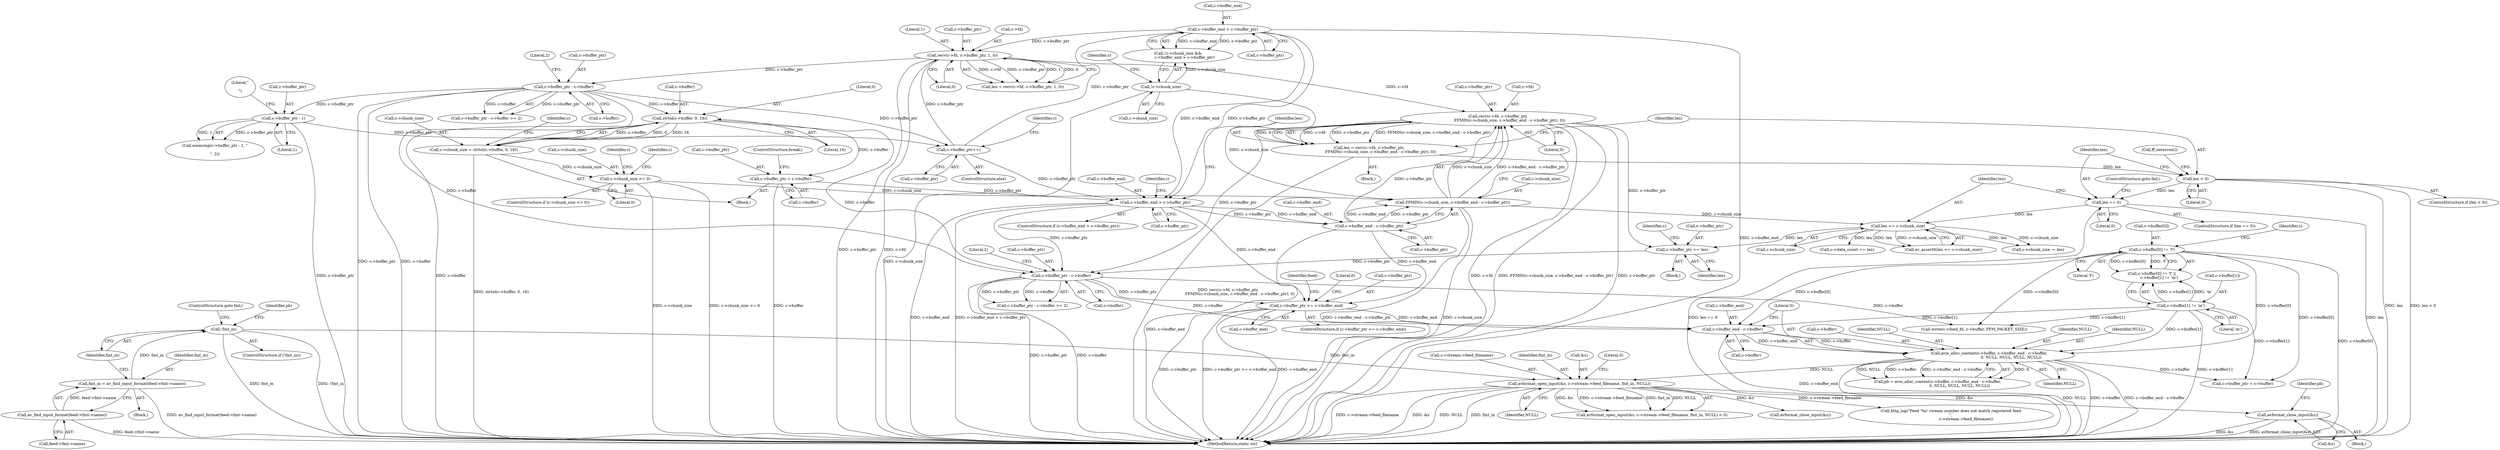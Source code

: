 digraph "0_FFmpeg_a5d25faa3f4b18dac737fdb35d0dd68eb0dc2156@API" {
"1000598" [label="(Call,avformat_close_input(&s))"];
"1000573" [label="(Call,avformat_open_input(&s, c->stream->feed_filename, fmt_in, NULL))"];
"1000536" [label="(Call,!fmt_in)"];
"1000527" [label="(Call,fmt_in = av_find_input_format(feed->fmt->name))"];
"1000529" [label="(Call,av_find_input_format(feed->fmt->name))"];
"1000541" [label="(Call,avio_alloc_context(c->buffer, c->buffer_end - c->buffer,\n                                    0, NULL, NULL, NULL, NULL))"];
"1000347" [label="(Call,c->buffer[0] != 'f')"];
"1000545" [label="(Call,c->buffer_end - c->buffer)"];
"1000366" [label="(Call,c->buffer_ptr >= c->buffer_end)"];
"1000331" [label="(Call,c->buffer_ptr - c->buffer)"];
"1000256" [label="(Call,recv(c->fd, c->buffer_ptr,\n                   FFMIN(c->chunk_size, c->buffer_end - c->buffer_ptr), 0))"];
"1000146" [label="(Call,recv(c->fd, c->buffer_ptr, 1, 0))"];
"1000136" [label="(Call,c->buffer_end > c->buffer_ptr)"];
"1000241" [label="(Call,c->buffer_ptr++)"];
"1000184" [label="(Call,c->buffer_ptr - c->buffer)"];
"1000194" [label="(Call,c->buffer_ptr - 1)"];
"1000267" [label="(Call,c->buffer_end - c->buffer_ptr)"];
"1000246" [label="(Call,c->buffer_end > c->buffer_ptr)"];
"1000225" [label="(Call,c->buffer_ptr = c->buffer)"];
"1000206" [label="(Call,strtol(c->buffer, 0, 16))"];
"1000263" [label="(Call,FFMIN(c->chunk_size, c->buffer_end - c->buffer_ptr))"];
"1000213" [label="(Call,c->chunk_size <= 0)"];
"1000202" [label="(Call,c->chunk_size = strtol(c->buffer, 0, 16))"];
"1000132" [label="(Call,!c->chunk_size)"];
"1000310" [label="(Call,c->buffer_ptr += len)"];
"1000300" [label="(Call,len <= c->chunk_size)"];
"1000293" [label="(Call,len == 0)"];
"1000276" [label="(Call,len < 0)"];
"1000254" [label="(Call,len = recv(c->fd, c->buffer_ptr,\n                   FFMIN(c->chunk_size, c->buffer_end - c->buffer_ptr), 0))"];
"1000354" [label="(Call,c->buffer[1] != 'm')"];
"1000241" [label="(Call,c->buffer_ptr++)"];
"1000254" [label="(Call,len = recv(c->fd, c->buffer_ptr,\n                   FFMIN(c->chunk_size, c->buffer_end - c->buffer_ptr), 0))"];
"1000541" [label="(Call,avio_alloc_context(c->buffer, c->buffer_end - c->buffer,\n                                    0, NULL, NULL, NULL, NULL))"];
"1000229" [label="(Call,c->buffer)"];
"1000603" [label="(Identifier,pb)"];
"1000355" [label="(Call,c->buffer[1])"];
"1000660" [label="(Call,c->buffer_ptr = c->buffer)"];
"1000332" [label="(Call,c->buffer_ptr)"];
"1000347" [label="(Call,c->buffer[0] != 'f')"];
"1000554" [label="(Identifier,NULL)"];
"1000314" [label="(Identifier,len)"];
"1000256" [label="(Call,recv(c->fd, c->buffer_ptr,\n                   FFMIN(c->chunk_size, c->buffer_end - c->buffer_ptr), 0))"];
"1000147" [label="(Call,c->fd)"];
"1000207" [label="(Call,c->buffer)"];
"1000573" [label="(Call,avformat_open_input(&s, c->stream->feed_filename, fmt_in, NULL))"];
"1000225" [label="(Call,c->buffer_ptr = c->buffer)"];
"1000133" [label="(Call,c->chunk_size)"];
"1000540" [label="(Identifier,pb)"];
"1000348" [label="(Call,c->buffer[0])"];
"1000283" [label="(Call,ff_neterrno())"];
"1000545" [label="(Call,c->buffer_end - c->buffer)"];
"1000210" [label="(Literal,0)"];
"1000331" [label="(Call,c->buffer_ptr - c->buffer)"];
"1000278" [label="(Literal,0)"];
"1000199" [label="(Literal,\"\r\n\")"];
"1000246" [label="(Call,c->buffer_end > c->buffer_ptr)"];
"1000137" [label="(Call,c->buffer_end)"];
"1000129" [label="(Identifier,c)"];
"1000212" [label="(ControlStructure,if (c->chunk_size <= 0))"];
"1000188" [label="(Call,c->buffer)"];
"1000370" [label="(Call,c->buffer_end)"];
"1000305" [label="(Call,c->chunk_size -= len)"];
"1000132" [label="(Call,!c->chunk_size)"];
"1000317" [label="(Identifier,c)"];
"1000604" [label="(Call,http_log(\"Feed '%s' stream number does not match registered feed\n\",\n                         c->stream->feed_filename))"];
"1000333" [label="(Identifier,c)"];
"1000583" [label="(Literal,0)"];
"1000257" [label="(Call,c->fd)"];
"1000718" [label="(MethodReturn,static int)"];
"1000530" [label="(Call,feed->fmt->name)"];
"1000271" [label="(Call,c->buffer_ptr)"];
"1000311" [label="(Call,c->buffer_ptr)"];
"1000146" [label="(Call,recv(c->fd, c->buffer_ptr, 1, 0))"];
"1000292" [label="(ControlStructure,if (len == 0))"];
"1000275" [label="(ControlStructure,if (len < 0))"];
"1000242" [label="(Call,c->buffer_ptr)"];
"1000310" [label="(Call,c->buffer_ptr += len)"];
"1000536" [label="(Call,!fmt_in)"];
"1000195" [label="(Call,c->buffer_ptr)"];
"1000245" [label="(ControlStructure,if (c->buffer_end > c->buffer_ptr))"];
"1000227" [label="(Identifier,c)"];
"1000144" [label="(Call,len = recv(c->fd, c->buffer_ptr, 1, 0))"];
"1000529" [label="(Call,av_find_input_format(feed->fmt->name))"];
"1000203" [label="(Call,c->chunk_size)"];
"1000335" [label="(Call,c->buffer)"];
"1000226" [label="(Call,c->buffer_ptr)"];
"1000131" [label="(Call,!c->chunk_size &&\n           c->buffer_end > c->buffer_ptr)"];
"1000555" [label="(Identifier,NULL)"];
"1000264" [label="(Call,c->chunk_size)"];
"1000138" [label="(Identifier,c)"];
"1000406" [label="(Call,write(c->feed_fd, c->buffer, FFM_PACKET_SIZE))"];
"1000202" [label="(Call,c->chunk_size = strtol(c->buffer, 0, 16))"];
"1000538" [label="(ControlStructure,goto fail;)"];
"1000302" [label="(Call,c->chunk_size)"];
"1000247" [label="(Call,c->buffer_end)"];
"1000576" [label="(Call,c->stream->feed_filename)"];
"1000184" [label="(Call,c->buffer_ptr - c->buffer)"];
"1000367" [label="(Call,c->buffer_ptr)"];
"1000535" [label="(ControlStructure,if (!fmt_in))"];
"1000250" [label="(Call,c->buffer_ptr)"];
"1000277" [label="(Identifier,len)"];
"1000376" [label="(Identifier,feed)"];
"1000582" [label="(Identifier,NULL)"];
"1000268" [label="(Call,c->buffer_end)"];
"1000191" [label="(Literal,2)"];
"1000140" [label="(Call,c->buffer_ptr)"];
"1000301" [label="(Identifier,len)"];
"1000260" [label="(Call,c->buffer_ptr)"];
"1000232" [label="(ControlStructure,break;)"];
"1000183" [label="(Call,c->buffer_ptr - c->buffer >= 2)"];
"1000542" [label="(Call,c->buffer)"];
"1000213" [label="(Call,c->chunk_size <= 0)"];
"1000546" [label="(Call,c->buffer_end)"];
"1000198" [label="(Literal,1)"];
"1000154" [label="(Literal,0)"];
"1000315" [label="(Call,c->data_count += len)"];
"1000193" [label="(Call,memcmp(c->buffer_ptr - 1, \"\r\n\", 2))"];
"1000330" [label="(Call,c->buffer_ptr - c->buffer >= 2)"];
"1000581" [label="(Identifier,fmt_in)"];
"1000366" [label="(Call,c->buffer_ptr >= c->buffer_end)"];
"1000215" [label="(Identifier,c)"];
"1000267" [label="(Call,c->buffer_end - c->buffer_ptr)"];
"1000668" [label="(Literal,0)"];
"1000537" [label="(Identifier,fmt_in)"];
"1000153" [label="(Literal,1)"];
"1000549" [label="(Call,c->buffer)"];
"1000217" [label="(Literal,0)"];
"1000295" [label="(Literal,0)"];
"1000539" [label="(Call,pb = avio_alloc_context(c->buffer, c->buffer_end - c->buffer,\n                                    0, NULL, NULL, NULL, NULL))"];
"1000185" [label="(Call,c->buffer_ptr)"];
"1000360" [label="(Literal,'m')"];
"1000556" [label="(Identifier,NULL)"];
"1000201" [label="(Block,)"];
"1000298" [label="(Block,)"];
"1000572" [label="(Call,avformat_open_input(&s, c->stream->feed_filename, fmt_in, NULL) < 0)"];
"1000300" [label="(Call,len <= c->chunk_size)"];
"1000346" [label="(Call,c->buffer[0] != 'f' ||\n            c->buffer[1] != 'm')"];
"1000276" [label="(Call,len < 0)"];
"1000357" [label="(Identifier,c)"];
"1000597" [label="(Block,)"];
"1000299" [label="(Call,av_assert0(len <= c->chunk_size))"];
"1000296" [label="(ControlStructure,goto fail;)"];
"1000598" [label="(Call,avformat_close_input(&s))"];
"1000263" [label="(Call,FFMIN(c->chunk_size, c->buffer_end - c->buffer_ptr))"];
"1000274" [label="(Literal,0)"];
"1000194" [label="(Call,c->buffer_ptr - 1)"];
"1000214" [label="(Call,c->chunk_size)"];
"1000293" [label="(Call,len == 0)"];
"1000553" [label="(Identifier,NULL)"];
"1000654" [label="(Call,avformat_close_input(&s))"];
"1000206" [label="(Call,strtol(c->buffer, 0, 16))"];
"1000365" [label="(ControlStructure,if (c->buffer_ptr >= c->buffer_end))"];
"1000527" [label="(Call,fmt_in = av_find_input_format(feed->fmt->name))"];
"1000354" [label="(Call,c->buffer[1] != 'm')"];
"1000221" [label="(Identifier,c)"];
"1000338" [label="(Literal,2)"];
"1000294" [label="(Identifier,len)"];
"1000150" [label="(Call,c->buffer_ptr)"];
"1000136" [label="(Call,c->buffer_end > c->buffer_ptr)"];
"1000253" [label="(Block,)"];
"1000599" [label="(Call,&s)"];
"1000240" [label="(ControlStructure,else)"];
"1000574" [label="(Call,&s)"];
"1000552" [label="(Literal,0)"];
"1000353" [label="(Literal,'f')"];
"1000515" [label="(Block,)"];
"1000528" [label="(Identifier,fmt_in)"];
"1000255" [label="(Identifier,len)"];
"1000211" [label="(Literal,16)"];
"1000598" -> "1000597"  [label="AST: "];
"1000598" -> "1000599"  [label="CFG: "];
"1000599" -> "1000598"  [label="AST: "];
"1000603" -> "1000598"  [label="CFG: "];
"1000598" -> "1000718"  [label="DDG: &s"];
"1000598" -> "1000718"  [label="DDG: avformat_close_input(&s)"];
"1000573" -> "1000598"  [label="DDG: &s"];
"1000573" -> "1000572"  [label="AST: "];
"1000573" -> "1000582"  [label="CFG: "];
"1000574" -> "1000573"  [label="AST: "];
"1000576" -> "1000573"  [label="AST: "];
"1000581" -> "1000573"  [label="AST: "];
"1000582" -> "1000573"  [label="AST: "];
"1000583" -> "1000573"  [label="CFG: "];
"1000573" -> "1000718"  [label="DDG: &s"];
"1000573" -> "1000718"  [label="DDG: NULL"];
"1000573" -> "1000718"  [label="DDG: fmt_in"];
"1000573" -> "1000718"  [label="DDG: c->stream->feed_filename"];
"1000573" -> "1000572"  [label="DDG: &s"];
"1000573" -> "1000572"  [label="DDG: c->stream->feed_filename"];
"1000573" -> "1000572"  [label="DDG: fmt_in"];
"1000573" -> "1000572"  [label="DDG: NULL"];
"1000536" -> "1000573"  [label="DDG: fmt_in"];
"1000541" -> "1000573"  [label="DDG: NULL"];
"1000573" -> "1000604"  [label="DDG: c->stream->feed_filename"];
"1000573" -> "1000654"  [label="DDG: &s"];
"1000536" -> "1000535"  [label="AST: "];
"1000536" -> "1000537"  [label="CFG: "];
"1000537" -> "1000536"  [label="AST: "];
"1000538" -> "1000536"  [label="CFG: "];
"1000540" -> "1000536"  [label="CFG: "];
"1000536" -> "1000718"  [label="DDG: !fmt_in"];
"1000536" -> "1000718"  [label="DDG: fmt_in"];
"1000527" -> "1000536"  [label="DDG: fmt_in"];
"1000527" -> "1000515"  [label="AST: "];
"1000527" -> "1000529"  [label="CFG: "];
"1000528" -> "1000527"  [label="AST: "];
"1000529" -> "1000527"  [label="AST: "];
"1000537" -> "1000527"  [label="CFG: "];
"1000527" -> "1000718"  [label="DDG: av_find_input_format(feed->fmt->name)"];
"1000529" -> "1000527"  [label="DDG: feed->fmt->name"];
"1000529" -> "1000530"  [label="CFG: "];
"1000530" -> "1000529"  [label="AST: "];
"1000529" -> "1000718"  [label="DDG: feed->fmt->name"];
"1000541" -> "1000539"  [label="AST: "];
"1000541" -> "1000556"  [label="CFG: "];
"1000542" -> "1000541"  [label="AST: "];
"1000545" -> "1000541"  [label="AST: "];
"1000552" -> "1000541"  [label="AST: "];
"1000553" -> "1000541"  [label="AST: "];
"1000554" -> "1000541"  [label="AST: "];
"1000555" -> "1000541"  [label="AST: "];
"1000556" -> "1000541"  [label="AST: "];
"1000539" -> "1000541"  [label="CFG: "];
"1000541" -> "1000718"  [label="DDG: NULL"];
"1000541" -> "1000718"  [label="DDG: c->buffer"];
"1000541" -> "1000718"  [label="DDG: c->buffer_end - c->buffer"];
"1000541" -> "1000539"  [label="DDG: 0"];
"1000541" -> "1000539"  [label="DDG: NULL"];
"1000541" -> "1000539"  [label="DDG: c->buffer"];
"1000541" -> "1000539"  [label="DDG: c->buffer_end - c->buffer"];
"1000347" -> "1000541"  [label="DDG: c->buffer[0]"];
"1000545" -> "1000541"  [label="DDG: c->buffer"];
"1000545" -> "1000541"  [label="DDG: c->buffer_end"];
"1000354" -> "1000541"  [label="DDG: c->buffer[1]"];
"1000541" -> "1000660"  [label="DDG: c->buffer"];
"1000347" -> "1000346"  [label="AST: "];
"1000347" -> "1000353"  [label="CFG: "];
"1000348" -> "1000347"  [label="AST: "];
"1000353" -> "1000347"  [label="AST: "];
"1000357" -> "1000347"  [label="CFG: "];
"1000346" -> "1000347"  [label="CFG: "];
"1000347" -> "1000718"  [label="DDG: c->buffer[0]"];
"1000347" -> "1000346"  [label="DDG: c->buffer[0]"];
"1000347" -> "1000346"  [label="DDG: 'f'"];
"1000347" -> "1000406"  [label="DDG: c->buffer[0]"];
"1000347" -> "1000545"  [label="DDG: c->buffer[0]"];
"1000347" -> "1000660"  [label="DDG: c->buffer[0]"];
"1000545" -> "1000549"  [label="CFG: "];
"1000546" -> "1000545"  [label="AST: "];
"1000549" -> "1000545"  [label="AST: "];
"1000552" -> "1000545"  [label="CFG: "];
"1000545" -> "1000718"  [label="DDG: c->buffer_end"];
"1000366" -> "1000545"  [label="DDG: c->buffer_end"];
"1000354" -> "1000545"  [label="DDG: c->buffer[1]"];
"1000331" -> "1000545"  [label="DDG: c->buffer"];
"1000366" -> "1000365"  [label="AST: "];
"1000366" -> "1000370"  [label="CFG: "];
"1000367" -> "1000366"  [label="AST: "];
"1000370" -> "1000366"  [label="AST: "];
"1000376" -> "1000366"  [label="CFG: "];
"1000668" -> "1000366"  [label="CFG: "];
"1000366" -> "1000718"  [label="DDG: c->buffer_end"];
"1000366" -> "1000718"  [label="DDG: c->buffer_ptr"];
"1000366" -> "1000718"  [label="DDG: c->buffer_ptr >= c->buffer_end"];
"1000331" -> "1000366"  [label="DDG: c->buffer_ptr"];
"1000267" -> "1000366"  [label="DDG: c->buffer_end"];
"1000246" -> "1000366"  [label="DDG: c->buffer_end"];
"1000331" -> "1000330"  [label="AST: "];
"1000331" -> "1000335"  [label="CFG: "];
"1000332" -> "1000331"  [label="AST: "];
"1000335" -> "1000331"  [label="AST: "];
"1000338" -> "1000331"  [label="CFG: "];
"1000331" -> "1000718"  [label="DDG: c->buffer_ptr"];
"1000331" -> "1000718"  [label="DDG: c->buffer"];
"1000331" -> "1000330"  [label="DDG: c->buffer_ptr"];
"1000331" -> "1000330"  [label="DDG: c->buffer"];
"1000256" -> "1000331"  [label="DDG: c->buffer_ptr"];
"1000310" -> "1000331"  [label="DDG: c->buffer_ptr"];
"1000246" -> "1000331"  [label="DDG: c->buffer_ptr"];
"1000184" -> "1000331"  [label="DDG: c->buffer"];
"1000206" -> "1000331"  [label="DDG: c->buffer"];
"1000331" -> "1000406"  [label="DDG: c->buffer"];
"1000256" -> "1000254"  [label="AST: "];
"1000256" -> "1000274"  [label="CFG: "];
"1000257" -> "1000256"  [label="AST: "];
"1000260" -> "1000256"  [label="AST: "];
"1000263" -> "1000256"  [label="AST: "];
"1000274" -> "1000256"  [label="AST: "];
"1000254" -> "1000256"  [label="CFG: "];
"1000256" -> "1000718"  [label="DDG: c->buffer_ptr"];
"1000256" -> "1000718"  [label="DDG: FFMIN(c->chunk_size, c->buffer_end - c->buffer_ptr)"];
"1000256" -> "1000718"  [label="DDG: c->fd"];
"1000256" -> "1000254"  [label="DDG: c->fd"];
"1000256" -> "1000254"  [label="DDG: c->buffer_ptr"];
"1000256" -> "1000254"  [label="DDG: FFMIN(c->chunk_size, c->buffer_end - c->buffer_ptr)"];
"1000256" -> "1000254"  [label="DDG: 0"];
"1000146" -> "1000256"  [label="DDG: c->fd"];
"1000267" -> "1000256"  [label="DDG: c->buffer_ptr"];
"1000263" -> "1000256"  [label="DDG: c->chunk_size"];
"1000263" -> "1000256"  [label="DDG: c->buffer_end - c->buffer_ptr"];
"1000256" -> "1000310"  [label="DDG: c->buffer_ptr"];
"1000146" -> "1000144"  [label="AST: "];
"1000146" -> "1000154"  [label="CFG: "];
"1000147" -> "1000146"  [label="AST: "];
"1000150" -> "1000146"  [label="AST: "];
"1000153" -> "1000146"  [label="AST: "];
"1000154" -> "1000146"  [label="AST: "];
"1000144" -> "1000146"  [label="CFG: "];
"1000146" -> "1000718"  [label="DDG: c->buffer_ptr"];
"1000146" -> "1000718"  [label="DDG: c->fd"];
"1000146" -> "1000144"  [label="DDG: c->fd"];
"1000146" -> "1000144"  [label="DDG: c->buffer_ptr"];
"1000146" -> "1000144"  [label="DDG: 1"];
"1000146" -> "1000144"  [label="DDG: 0"];
"1000136" -> "1000146"  [label="DDG: c->buffer_ptr"];
"1000241" -> "1000146"  [label="DDG: c->buffer_ptr"];
"1000146" -> "1000184"  [label="DDG: c->buffer_ptr"];
"1000136" -> "1000131"  [label="AST: "];
"1000136" -> "1000140"  [label="CFG: "];
"1000137" -> "1000136"  [label="AST: "];
"1000140" -> "1000136"  [label="AST: "];
"1000131" -> "1000136"  [label="CFG: "];
"1000136" -> "1000718"  [label="DDG: c->buffer_end"];
"1000136" -> "1000131"  [label="DDG: c->buffer_end"];
"1000136" -> "1000131"  [label="DDG: c->buffer_ptr"];
"1000241" -> "1000136"  [label="DDG: c->buffer_ptr"];
"1000136" -> "1000246"  [label="DDG: c->buffer_end"];
"1000136" -> "1000246"  [label="DDG: c->buffer_ptr"];
"1000241" -> "1000240"  [label="AST: "];
"1000241" -> "1000242"  [label="CFG: "];
"1000242" -> "1000241"  [label="AST: "];
"1000129" -> "1000241"  [label="CFG: "];
"1000184" -> "1000241"  [label="DDG: c->buffer_ptr"];
"1000194" -> "1000241"  [label="DDG: c->buffer_ptr"];
"1000241" -> "1000246"  [label="DDG: c->buffer_ptr"];
"1000184" -> "1000183"  [label="AST: "];
"1000184" -> "1000188"  [label="CFG: "];
"1000185" -> "1000184"  [label="AST: "];
"1000188" -> "1000184"  [label="AST: "];
"1000191" -> "1000184"  [label="CFG: "];
"1000184" -> "1000718"  [label="DDG: c->buffer"];
"1000184" -> "1000718"  [label="DDG: c->buffer_ptr"];
"1000184" -> "1000183"  [label="DDG: c->buffer_ptr"];
"1000184" -> "1000183"  [label="DDG: c->buffer"];
"1000184" -> "1000194"  [label="DDG: c->buffer_ptr"];
"1000184" -> "1000206"  [label="DDG: c->buffer"];
"1000194" -> "1000193"  [label="AST: "];
"1000194" -> "1000198"  [label="CFG: "];
"1000195" -> "1000194"  [label="AST: "];
"1000198" -> "1000194"  [label="AST: "];
"1000199" -> "1000194"  [label="CFG: "];
"1000194" -> "1000718"  [label="DDG: c->buffer_ptr"];
"1000194" -> "1000193"  [label="DDG: c->buffer_ptr"];
"1000194" -> "1000193"  [label="DDG: 1"];
"1000267" -> "1000263"  [label="AST: "];
"1000267" -> "1000271"  [label="CFG: "];
"1000268" -> "1000267"  [label="AST: "];
"1000271" -> "1000267"  [label="AST: "];
"1000263" -> "1000267"  [label="CFG: "];
"1000267" -> "1000718"  [label="DDG: c->buffer_end"];
"1000267" -> "1000263"  [label="DDG: c->buffer_end"];
"1000267" -> "1000263"  [label="DDG: c->buffer_ptr"];
"1000246" -> "1000267"  [label="DDG: c->buffer_end"];
"1000246" -> "1000267"  [label="DDG: c->buffer_ptr"];
"1000246" -> "1000245"  [label="AST: "];
"1000246" -> "1000250"  [label="CFG: "];
"1000247" -> "1000246"  [label="AST: "];
"1000250" -> "1000246"  [label="AST: "];
"1000255" -> "1000246"  [label="CFG: "];
"1000333" -> "1000246"  [label="CFG: "];
"1000246" -> "1000718"  [label="DDG: c->buffer_end > c->buffer_ptr"];
"1000246" -> "1000718"  [label="DDG: c->buffer_end"];
"1000225" -> "1000246"  [label="DDG: c->buffer_ptr"];
"1000225" -> "1000201"  [label="AST: "];
"1000225" -> "1000229"  [label="CFG: "];
"1000226" -> "1000225"  [label="AST: "];
"1000229" -> "1000225"  [label="AST: "];
"1000232" -> "1000225"  [label="CFG: "];
"1000225" -> "1000718"  [label="DDG: c->buffer"];
"1000206" -> "1000225"  [label="DDG: c->buffer"];
"1000206" -> "1000202"  [label="AST: "];
"1000206" -> "1000211"  [label="CFG: "];
"1000207" -> "1000206"  [label="AST: "];
"1000210" -> "1000206"  [label="AST: "];
"1000211" -> "1000206"  [label="AST: "];
"1000202" -> "1000206"  [label="CFG: "];
"1000206" -> "1000718"  [label="DDG: c->buffer"];
"1000206" -> "1000202"  [label="DDG: c->buffer"];
"1000206" -> "1000202"  [label="DDG: 0"];
"1000206" -> "1000202"  [label="DDG: 16"];
"1000264" -> "1000263"  [label="AST: "];
"1000274" -> "1000263"  [label="CFG: "];
"1000263" -> "1000718"  [label="DDG: c->buffer_end - c->buffer_ptr"];
"1000263" -> "1000718"  [label="DDG: c->chunk_size"];
"1000213" -> "1000263"  [label="DDG: c->chunk_size"];
"1000132" -> "1000263"  [label="DDG: c->chunk_size"];
"1000263" -> "1000300"  [label="DDG: c->chunk_size"];
"1000213" -> "1000212"  [label="AST: "];
"1000213" -> "1000217"  [label="CFG: "];
"1000214" -> "1000213"  [label="AST: "];
"1000217" -> "1000213"  [label="AST: "];
"1000221" -> "1000213"  [label="CFG: "];
"1000227" -> "1000213"  [label="CFG: "];
"1000213" -> "1000718"  [label="DDG: c->chunk_size"];
"1000213" -> "1000718"  [label="DDG: c->chunk_size <= 0"];
"1000202" -> "1000213"  [label="DDG: c->chunk_size"];
"1000202" -> "1000201"  [label="AST: "];
"1000203" -> "1000202"  [label="AST: "];
"1000215" -> "1000202"  [label="CFG: "];
"1000202" -> "1000718"  [label="DDG: strtol(c->buffer, 0, 16)"];
"1000132" -> "1000131"  [label="AST: "];
"1000132" -> "1000133"  [label="CFG: "];
"1000133" -> "1000132"  [label="AST: "];
"1000138" -> "1000132"  [label="CFG: "];
"1000131" -> "1000132"  [label="CFG: "];
"1000132" -> "1000718"  [label="DDG: c->chunk_size"];
"1000132" -> "1000131"  [label="DDG: c->chunk_size"];
"1000310" -> "1000298"  [label="AST: "];
"1000310" -> "1000314"  [label="CFG: "];
"1000311" -> "1000310"  [label="AST: "];
"1000314" -> "1000310"  [label="AST: "];
"1000317" -> "1000310"  [label="CFG: "];
"1000300" -> "1000310"  [label="DDG: len"];
"1000300" -> "1000299"  [label="AST: "];
"1000300" -> "1000302"  [label="CFG: "];
"1000301" -> "1000300"  [label="AST: "];
"1000302" -> "1000300"  [label="AST: "];
"1000299" -> "1000300"  [label="CFG: "];
"1000300" -> "1000299"  [label="DDG: len"];
"1000300" -> "1000299"  [label="DDG: c->chunk_size"];
"1000293" -> "1000300"  [label="DDG: len"];
"1000300" -> "1000305"  [label="DDG: len"];
"1000300" -> "1000305"  [label="DDG: c->chunk_size"];
"1000300" -> "1000315"  [label="DDG: len"];
"1000293" -> "1000292"  [label="AST: "];
"1000293" -> "1000295"  [label="CFG: "];
"1000294" -> "1000293"  [label="AST: "];
"1000295" -> "1000293"  [label="AST: "];
"1000296" -> "1000293"  [label="CFG: "];
"1000301" -> "1000293"  [label="CFG: "];
"1000293" -> "1000718"  [label="DDG: len"];
"1000293" -> "1000718"  [label="DDG: len == 0"];
"1000276" -> "1000293"  [label="DDG: len"];
"1000276" -> "1000275"  [label="AST: "];
"1000276" -> "1000278"  [label="CFG: "];
"1000277" -> "1000276"  [label="AST: "];
"1000278" -> "1000276"  [label="AST: "];
"1000283" -> "1000276"  [label="CFG: "];
"1000294" -> "1000276"  [label="CFG: "];
"1000276" -> "1000718"  [label="DDG: len < 0"];
"1000276" -> "1000718"  [label="DDG: len"];
"1000254" -> "1000276"  [label="DDG: len"];
"1000254" -> "1000253"  [label="AST: "];
"1000255" -> "1000254"  [label="AST: "];
"1000277" -> "1000254"  [label="CFG: "];
"1000254" -> "1000718"  [label="DDG: recv(c->fd, c->buffer_ptr,\n                   FFMIN(c->chunk_size, c->buffer_end - c->buffer_ptr), 0)"];
"1000354" -> "1000346"  [label="AST: "];
"1000354" -> "1000360"  [label="CFG: "];
"1000355" -> "1000354"  [label="AST: "];
"1000360" -> "1000354"  [label="AST: "];
"1000346" -> "1000354"  [label="CFG: "];
"1000354" -> "1000718"  [label="DDG: c->buffer[1]"];
"1000354" -> "1000346"  [label="DDG: c->buffer[1]"];
"1000354" -> "1000346"  [label="DDG: 'm'"];
"1000354" -> "1000406"  [label="DDG: c->buffer[1]"];
"1000354" -> "1000660"  [label="DDG: c->buffer[1]"];
}
